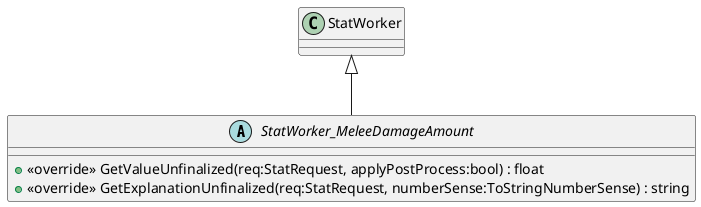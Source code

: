 @startuml
abstract class StatWorker_MeleeDamageAmount {
    + <<override>> GetValueUnfinalized(req:StatRequest, applyPostProcess:bool) : float
    + <<override>> GetExplanationUnfinalized(req:StatRequest, numberSense:ToStringNumberSense) : string
}
StatWorker <|-- StatWorker_MeleeDamageAmount
@enduml

